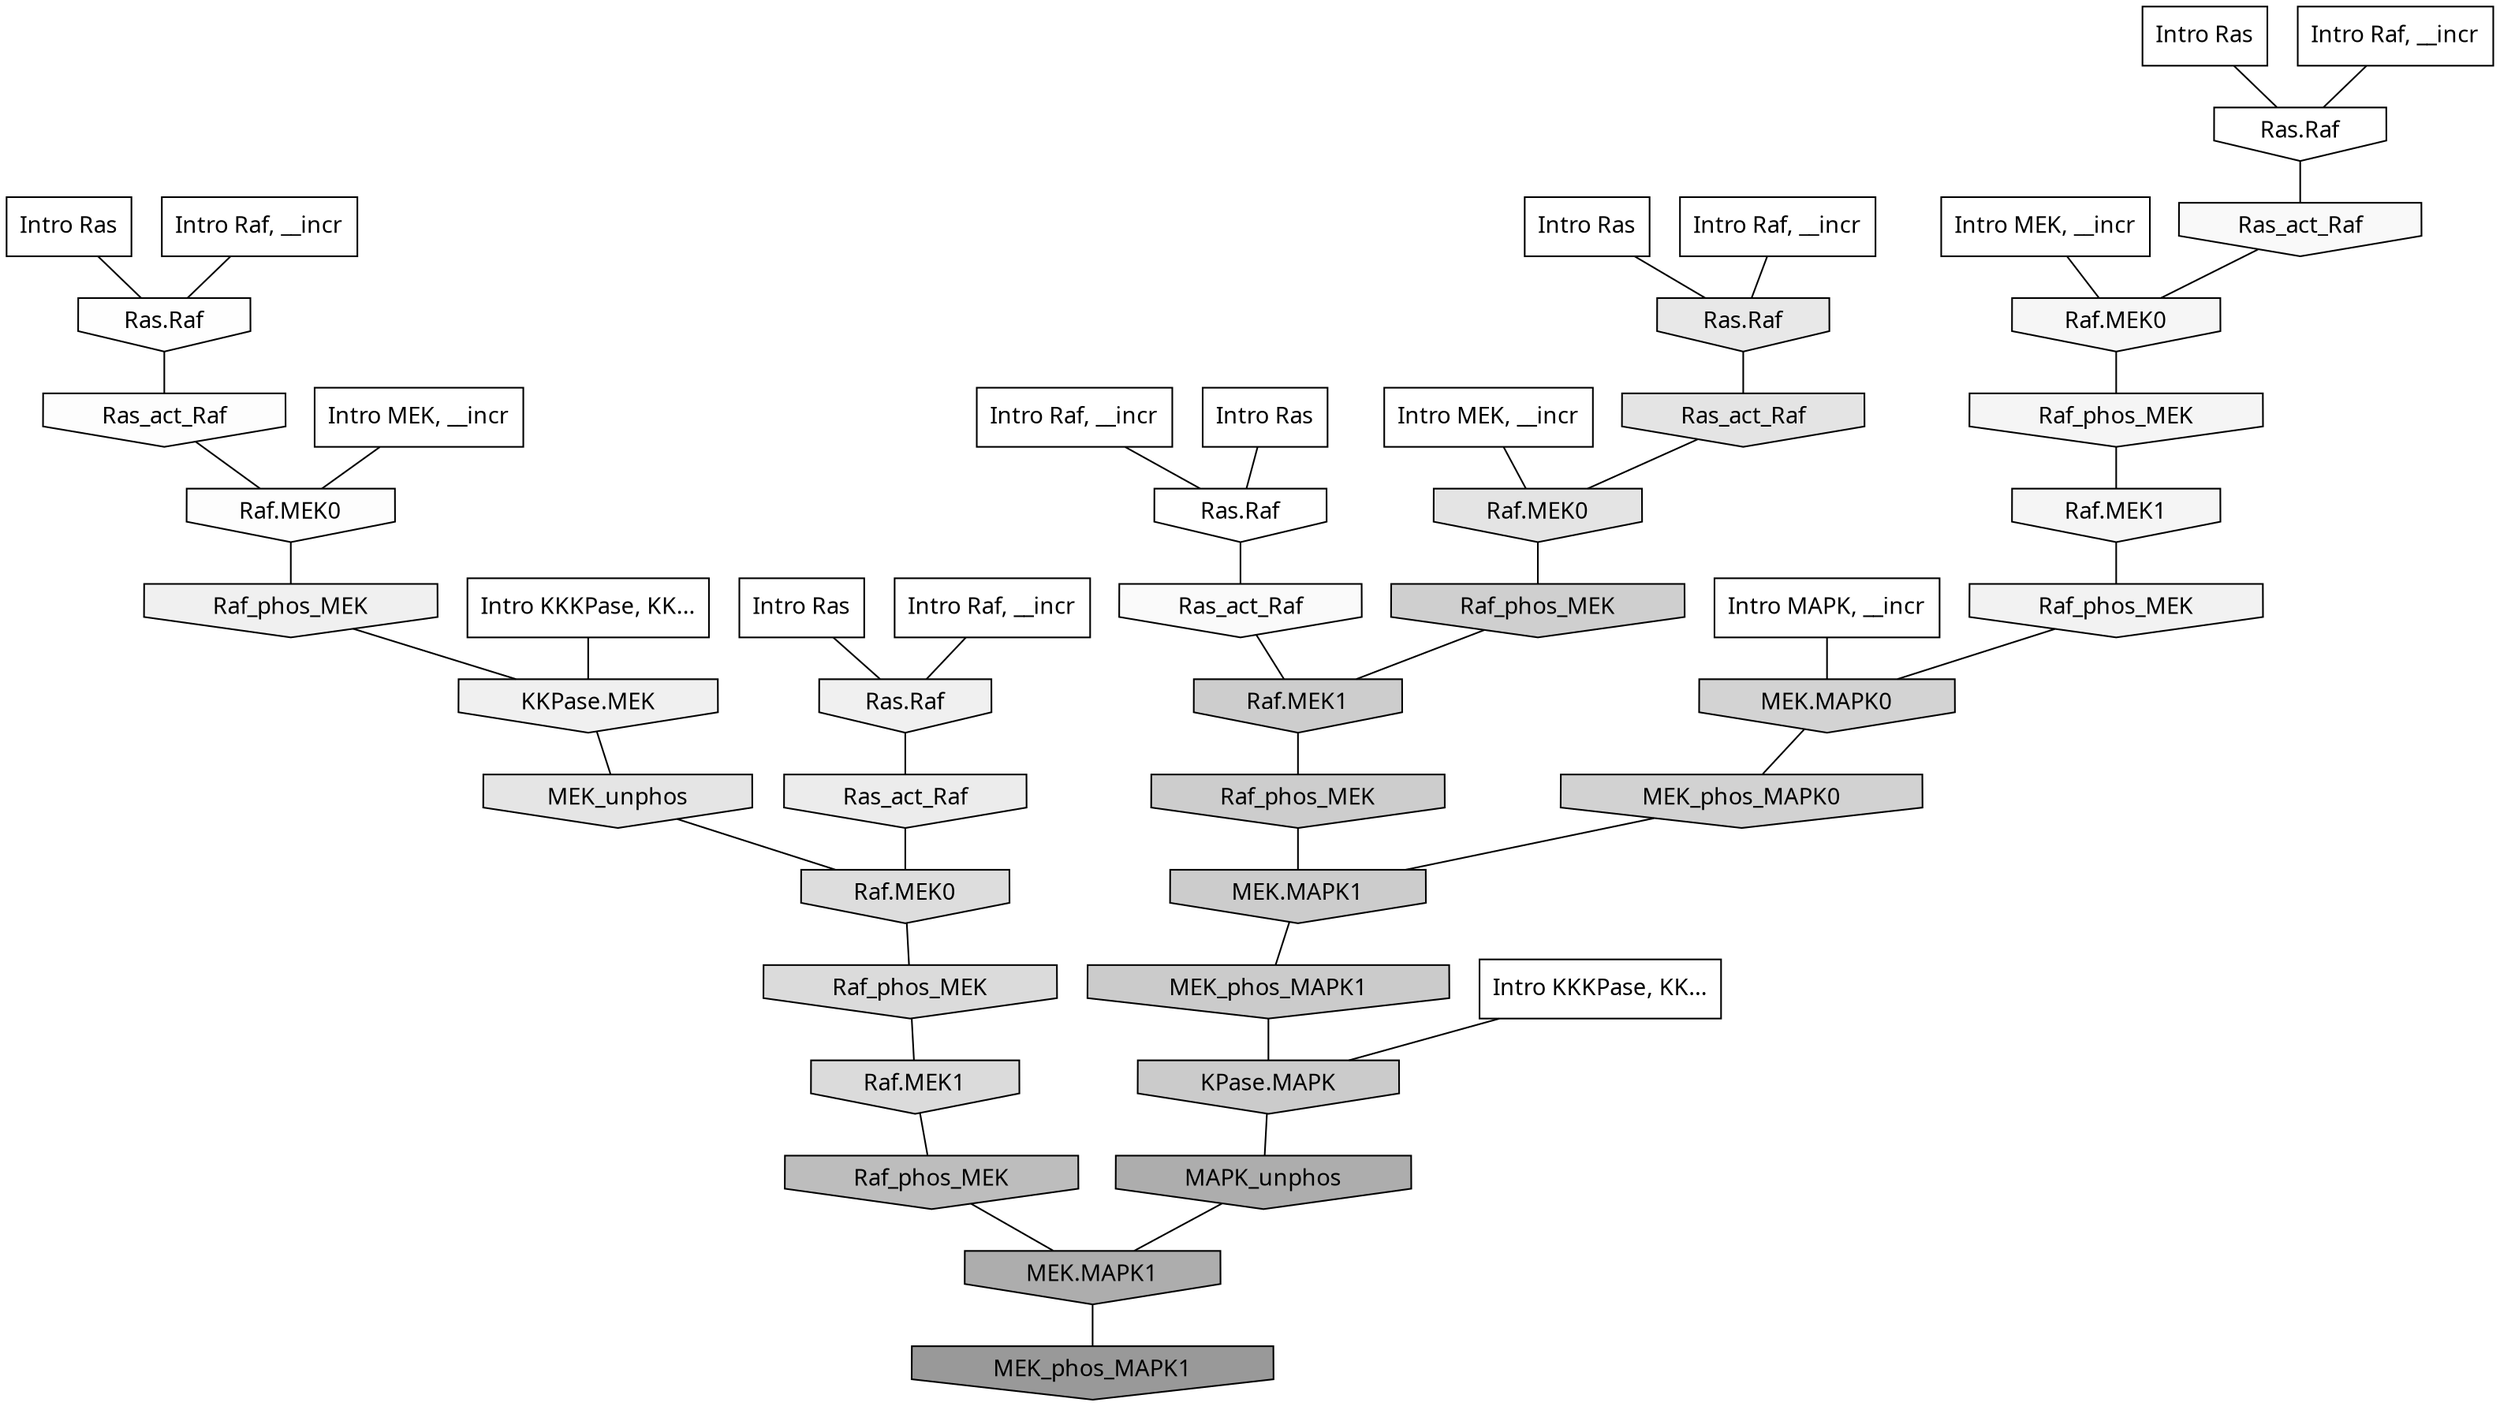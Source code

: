 digraph G{
  rankdir="TB";
  ranksep=0.30;
  node [fontname="CMU Serif"];
  edge [fontname="CMU Serif"];
  
  10 [label="Intro Ras", shape=rectangle, style=filled, fillcolor="0.000 0.000 1.000"]
  
  24 [label="Intro Ras", shape=rectangle, style=filled, fillcolor="0.000 0.000 1.000"]
  
  59 [label="Intro Ras", shape=rectangle, style=filled, fillcolor="0.000 0.000 1.000"]
  
  69 [label="Intro Ras", shape=rectangle, style=filled, fillcolor="0.000 0.000 1.000"]
  
  87 [label="Intro Ras", shape=rectangle, style=filled, fillcolor="0.000 0.000 1.000"]
  
  562 [label="Intro Raf, __incr", shape=rectangle, style=filled, fillcolor="0.000 0.000 1.000"]
  
  586 [label="Intro Raf, __incr", shape=rectangle, style=filled, fillcolor="0.000 0.000 1.000"]
  
  684 [label="Intro Raf, __incr", shape=rectangle, style=filled, fillcolor="0.000 0.000 1.000"]
  
  777 [label="Intro Raf, __incr", shape=rectangle, style=filled, fillcolor="0.000 0.000 1.000"]
  
  837 [label="Intro Raf, __incr", shape=rectangle, style=filled, fillcolor="0.000 0.000 1.000"]
  
  1151 [label="Intro MEK, __incr", shape=rectangle, style=filled, fillcolor="0.000 0.000 1.000"]
  
  1284 [label="Intro MEK, __incr", shape=rectangle, style=filled, fillcolor="0.000 0.000 1.000"]
  
  1389 [label="Intro MEK, __incr", shape=rectangle, style=filled, fillcolor="0.000 0.000 1.000"]
  
  2253 [label="Intro MAPK, __incr", shape=rectangle, style=filled, fillcolor="0.000 0.000 1.000"]
  
  3115 [label="Intro KKKPase, KK...", shape=rectangle, style=filled, fillcolor="0.000 0.000 1.000"]
  
  3170 [label="Intro KKKPase, KK...", shape=rectangle, style=filled, fillcolor="0.000 0.000 1.000"]
  
  3236 [label="Ras.Raf", shape=invhouse, style=filled, fillcolor="0.000 0.000 1.000"]
  
  3276 [label="Ras.Raf", shape=invhouse, style=filled, fillcolor="0.000 0.000 1.000"]
  
  3391 [label="Ras.Raf", shape=invhouse, style=filled, fillcolor="0.000 0.000 0.994"]
  
  3412 [label="Ras_act_Raf", shape=invhouse, style=filled, fillcolor="0.000 0.000 0.992"]
  
  3414 [label="Raf.MEK0", shape=invhouse, style=filled, fillcolor="0.000 0.000 0.992"]
  
  3581 [label="Ras_act_Raf", shape=invhouse, style=filled, fillcolor="0.000 0.000 0.979"]
  
  3641 [label="Ras_act_Raf", shape=invhouse, style=filled, fillcolor="0.000 0.000 0.976"]
  
  3959 [label="Raf.MEK0", shape=invhouse, style=filled, fillcolor="0.000 0.000 0.963"]
  
  4106 [label="Raf_phos_MEK", shape=invhouse, style=filled, fillcolor="0.000 0.000 0.958"]
  
  4108 [label="Raf.MEK1", shape=invhouse, style=filled, fillcolor="0.000 0.000 0.958"]
  
  4459 [label="Raf_phos_MEK", shape=invhouse, style=filled, fillcolor="0.000 0.000 0.946"]
  
  4612 [label="Ras.Raf", shape=invhouse, style=filled, fillcolor="0.000 0.000 0.940"]
  
  4616 [label="Raf_phos_MEK", shape=invhouse, style=filled, fillcolor="0.000 0.000 0.940"]
  
  4627 [label="KKPase.MEK", shape=invhouse, style=filled, fillcolor="0.000 0.000 0.940"]
  
  5218 [label="Ras_act_Raf", shape=invhouse, style=filled, fillcolor="0.000 0.000 0.922"]
  
  5657 [label="Ras.Raf", shape=invhouse, style=filled, fillcolor="0.000 0.000 0.909"]
  
  6043 [label="MEK_unphos", shape=invhouse, style=filled, fillcolor="0.000 0.000 0.898"]
  
  6229 [label="Ras_act_Raf", shape=invhouse, style=filled, fillcolor="0.000 0.000 0.894"]
  
  6232 [label="Raf.MEK0", shape=invhouse, style=filled, fillcolor="0.000 0.000 0.894"]
  
  7799 [label="Raf.MEK0", shape=invhouse, style=filled, fillcolor="0.000 0.000 0.865"]
  
  8281 [label="Raf_phos_MEK", shape=invhouse, style=filled, fillcolor="0.000 0.000 0.858"]
  
  8379 [label="Raf.MEK1", shape=invhouse, style=filled, fillcolor="0.000 0.000 0.857"]
  
  10864 [label="MEK.MAPK0", shape=invhouse, style=filled, fillcolor="0.000 0.000 0.826"]
  
  11154 [label="MEK_phos_MAPK0", shape=invhouse, style=filled, fillcolor="0.000 0.000 0.823"]
  
  12754 [label="Raf_phos_MEK", shape=invhouse, style=filled, fillcolor="0.000 0.000 0.809"]
  
  13660 [label="Raf.MEK1", shape=invhouse, style=filled, fillcolor="0.000 0.000 0.801"]
  
  13778 [label="Raf_phos_MEK", shape=invhouse, style=filled, fillcolor="0.000 0.000 0.801"]
  
  13782 [label="MEK.MAPK1", shape=invhouse, style=filled, fillcolor="0.000 0.000 0.800"]
  
  14729 [label="MEK_phos_MAPK1", shape=invhouse, style=filled, fillcolor="0.000 0.000 0.794"]
  
  14736 [label="KPase.MAPK", shape=invhouse, style=filled, fillcolor="0.000 0.000 0.794"]
  
  18555 [label="Raf_phos_MEK", shape=invhouse, style=filled, fillcolor="0.000 0.000 0.741"]
  
  20818 [label="MAPK_unphos", shape=invhouse, style=filled, fillcolor="0.000 0.000 0.679"]
  
  20819 [label="MEK.MAPK1", shape=invhouse, style=filled, fillcolor="0.000 0.000 0.679"]
  
  23183 [label="MEK_phos_MAPK1", shape=invhouse, style=filled, fillcolor="0.000 0.000 0.600"]
  
  
  20819 -> 23183 [dir=none, color="0.000 0.000 0.000"] 
  20818 -> 20819 [dir=none, color="0.000 0.000 0.000"] 
  18555 -> 20819 [dir=none, color="0.000 0.000 0.000"] 
  14736 -> 20818 [dir=none, color="0.000 0.000 0.000"] 
  14729 -> 14736 [dir=none, color="0.000 0.000 0.000"] 
  13782 -> 14729 [dir=none, color="0.000 0.000 0.000"] 
  13778 -> 13782 [dir=none, color="0.000 0.000 0.000"] 
  13660 -> 13778 [dir=none, color="0.000 0.000 0.000"] 
  12754 -> 13660 [dir=none, color="0.000 0.000 0.000"] 
  11154 -> 13782 [dir=none, color="0.000 0.000 0.000"] 
  10864 -> 11154 [dir=none, color="0.000 0.000 0.000"] 
  8379 -> 18555 [dir=none, color="0.000 0.000 0.000"] 
  8281 -> 8379 [dir=none, color="0.000 0.000 0.000"] 
  7799 -> 8281 [dir=none, color="0.000 0.000 0.000"] 
  6232 -> 12754 [dir=none, color="0.000 0.000 0.000"] 
  6229 -> 6232 [dir=none, color="0.000 0.000 0.000"] 
  6043 -> 7799 [dir=none, color="0.000 0.000 0.000"] 
  5657 -> 6229 [dir=none, color="0.000 0.000 0.000"] 
  5218 -> 7799 [dir=none, color="0.000 0.000 0.000"] 
  4627 -> 6043 [dir=none, color="0.000 0.000 0.000"] 
  4616 -> 4627 [dir=none, color="0.000 0.000 0.000"] 
  4612 -> 5218 [dir=none, color="0.000 0.000 0.000"] 
  4459 -> 10864 [dir=none, color="0.000 0.000 0.000"] 
  4108 -> 4459 [dir=none, color="0.000 0.000 0.000"] 
  4106 -> 4108 [dir=none, color="0.000 0.000 0.000"] 
  3959 -> 4106 [dir=none, color="0.000 0.000 0.000"] 
  3641 -> 3959 [dir=none, color="0.000 0.000 0.000"] 
  3581 -> 13660 [dir=none, color="0.000 0.000 0.000"] 
  3414 -> 4616 [dir=none, color="0.000 0.000 0.000"] 
  3412 -> 3414 [dir=none, color="0.000 0.000 0.000"] 
  3391 -> 3412 [dir=none, color="0.000 0.000 0.000"] 
  3276 -> 3641 [dir=none, color="0.000 0.000 0.000"] 
  3236 -> 3581 [dir=none, color="0.000 0.000 0.000"] 
  3170 -> 14736 [dir=none, color="0.000 0.000 0.000"] 
  3115 -> 4627 [dir=none, color="0.000 0.000 0.000"] 
  2253 -> 10864 [dir=none, color="0.000 0.000 0.000"] 
  1389 -> 3414 [dir=none, color="0.000 0.000 0.000"] 
  1284 -> 3959 [dir=none, color="0.000 0.000 0.000"] 
  1151 -> 6232 [dir=none, color="0.000 0.000 0.000"] 
  837 -> 3236 [dir=none, color="0.000 0.000 0.000"] 
  777 -> 3276 [dir=none, color="0.000 0.000 0.000"] 
  684 -> 4612 [dir=none, color="0.000 0.000 0.000"] 
  586 -> 5657 [dir=none, color="0.000 0.000 0.000"] 
  562 -> 3391 [dir=none, color="0.000 0.000 0.000"] 
  87 -> 5657 [dir=none, color="0.000 0.000 0.000"] 
  69 -> 3276 [dir=none, color="0.000 0.000 0.000"] 
  59 -> 3391 [dir=none, color="0.000 0.000 0.000"] 
  24 -> 4612 [dir=none, color="0.000 0.000 0.000"] 
  10 -> 3236 [dir=none, color="0.000 0.000 0.000"] 
  
  }
